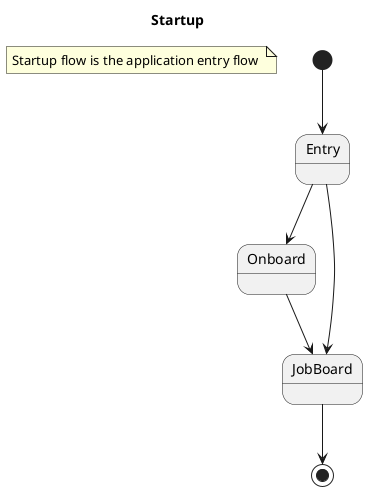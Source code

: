 @startuml Startup

title Startup
note "Startup flow is the application entry flow " as N1

[*] --> Entry

Entry --> Onboard
Entry --> JobBoard

Onboard --> JobBoard

JobBoard --> [*]

@enduml
